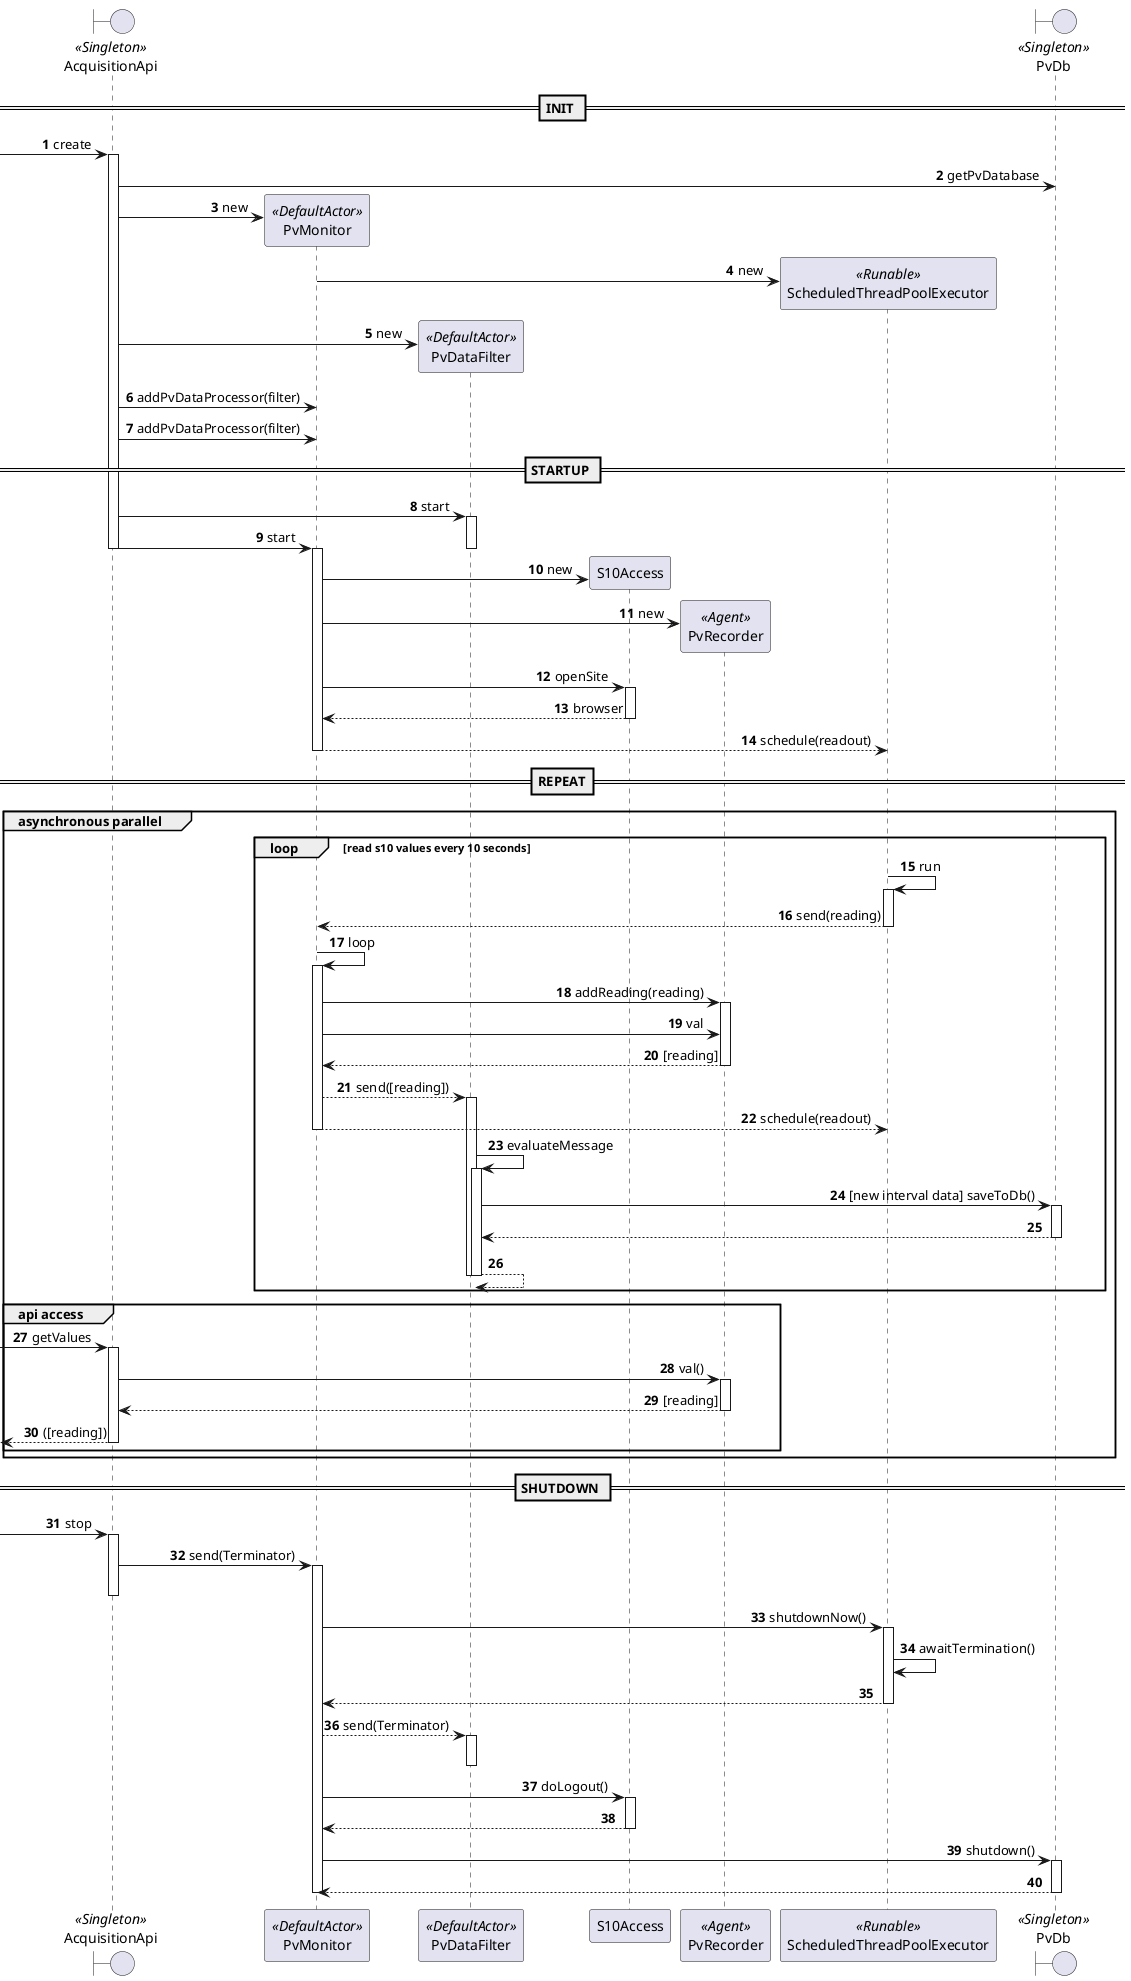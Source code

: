 @startuml
'https://plantuml.com/sequence-diagram
skinparam sequenceMessageAlign right
autonumber
boundary AcquisitionApi as api <<Singleton>>
participant PvMonitor as monitor  << DefaultActor>>
participant PvDataFilter as filter << DefaultActor>>
participant S10Access as s10
participant PvRecorder as recorder << Agent >>
participant ScheduledThreadPoolExecutor as readout <<Runable>>
boundary PvDb as db <<Singleton >>

== INIT ==
[-> api++ : create
api -> db : getPvDatabase
create monitor
api -> monitor : new
create readout
monitor -> readout : new
create filter
api -> filter : new
api -> monitor : addPvDataProcessor(filter)
api -> monitor : addPvDataProcessor(filter)

== STARTUP ==
api -> filter : start
activate filter
api -> monitor : start
api--
deactivate filter
activate monitor
create s10
monitor -> s10 : new
create recorder
monitor -> recorder : new
monitor -> s10++ : openSite
return browser
monitor --> readout : schedule(readout)
deactivate monitor

==REPEAT==
group asynchronous parallel
    loop read s10 values every 10 seconds
        readout -> readout++ : run
        readout --> monitor : send(reading)
        deactivate readout
        monitor -> monitor++ : loop
        monitor -> recorder++ : addReading(reading)
        monitor -> recorder : val
        return [reading]
        deactivate recorder
        monitor --> filter++ : send([reading])
        monitor --> readout : schedule(readout)
        deactivate monitor
        filter -> filter++ : evaluateMessage
        filter -> db++ : [new interval data] saveToDb()
        return
        return
        deactivate filter
    end
    group api access
        [-> api++ : getValues
        api -> recorder++ : val()
        return [reading]
        return ([reading])
    end
end

== SHUTDOWN ==

[-> api++ : stop
api -> monitor++ : send(Terminator)
api--
monitor -> readout++ : shutdownNow()
readout -> readout : awaitTermination()
return
monitor --> filter++ : send(Terminator)
filter--
'...wait 15 s...
monitor -> s10++ : doLogout()
return
monitor -> db++ : shutdown()
return
monitor--

@enduml